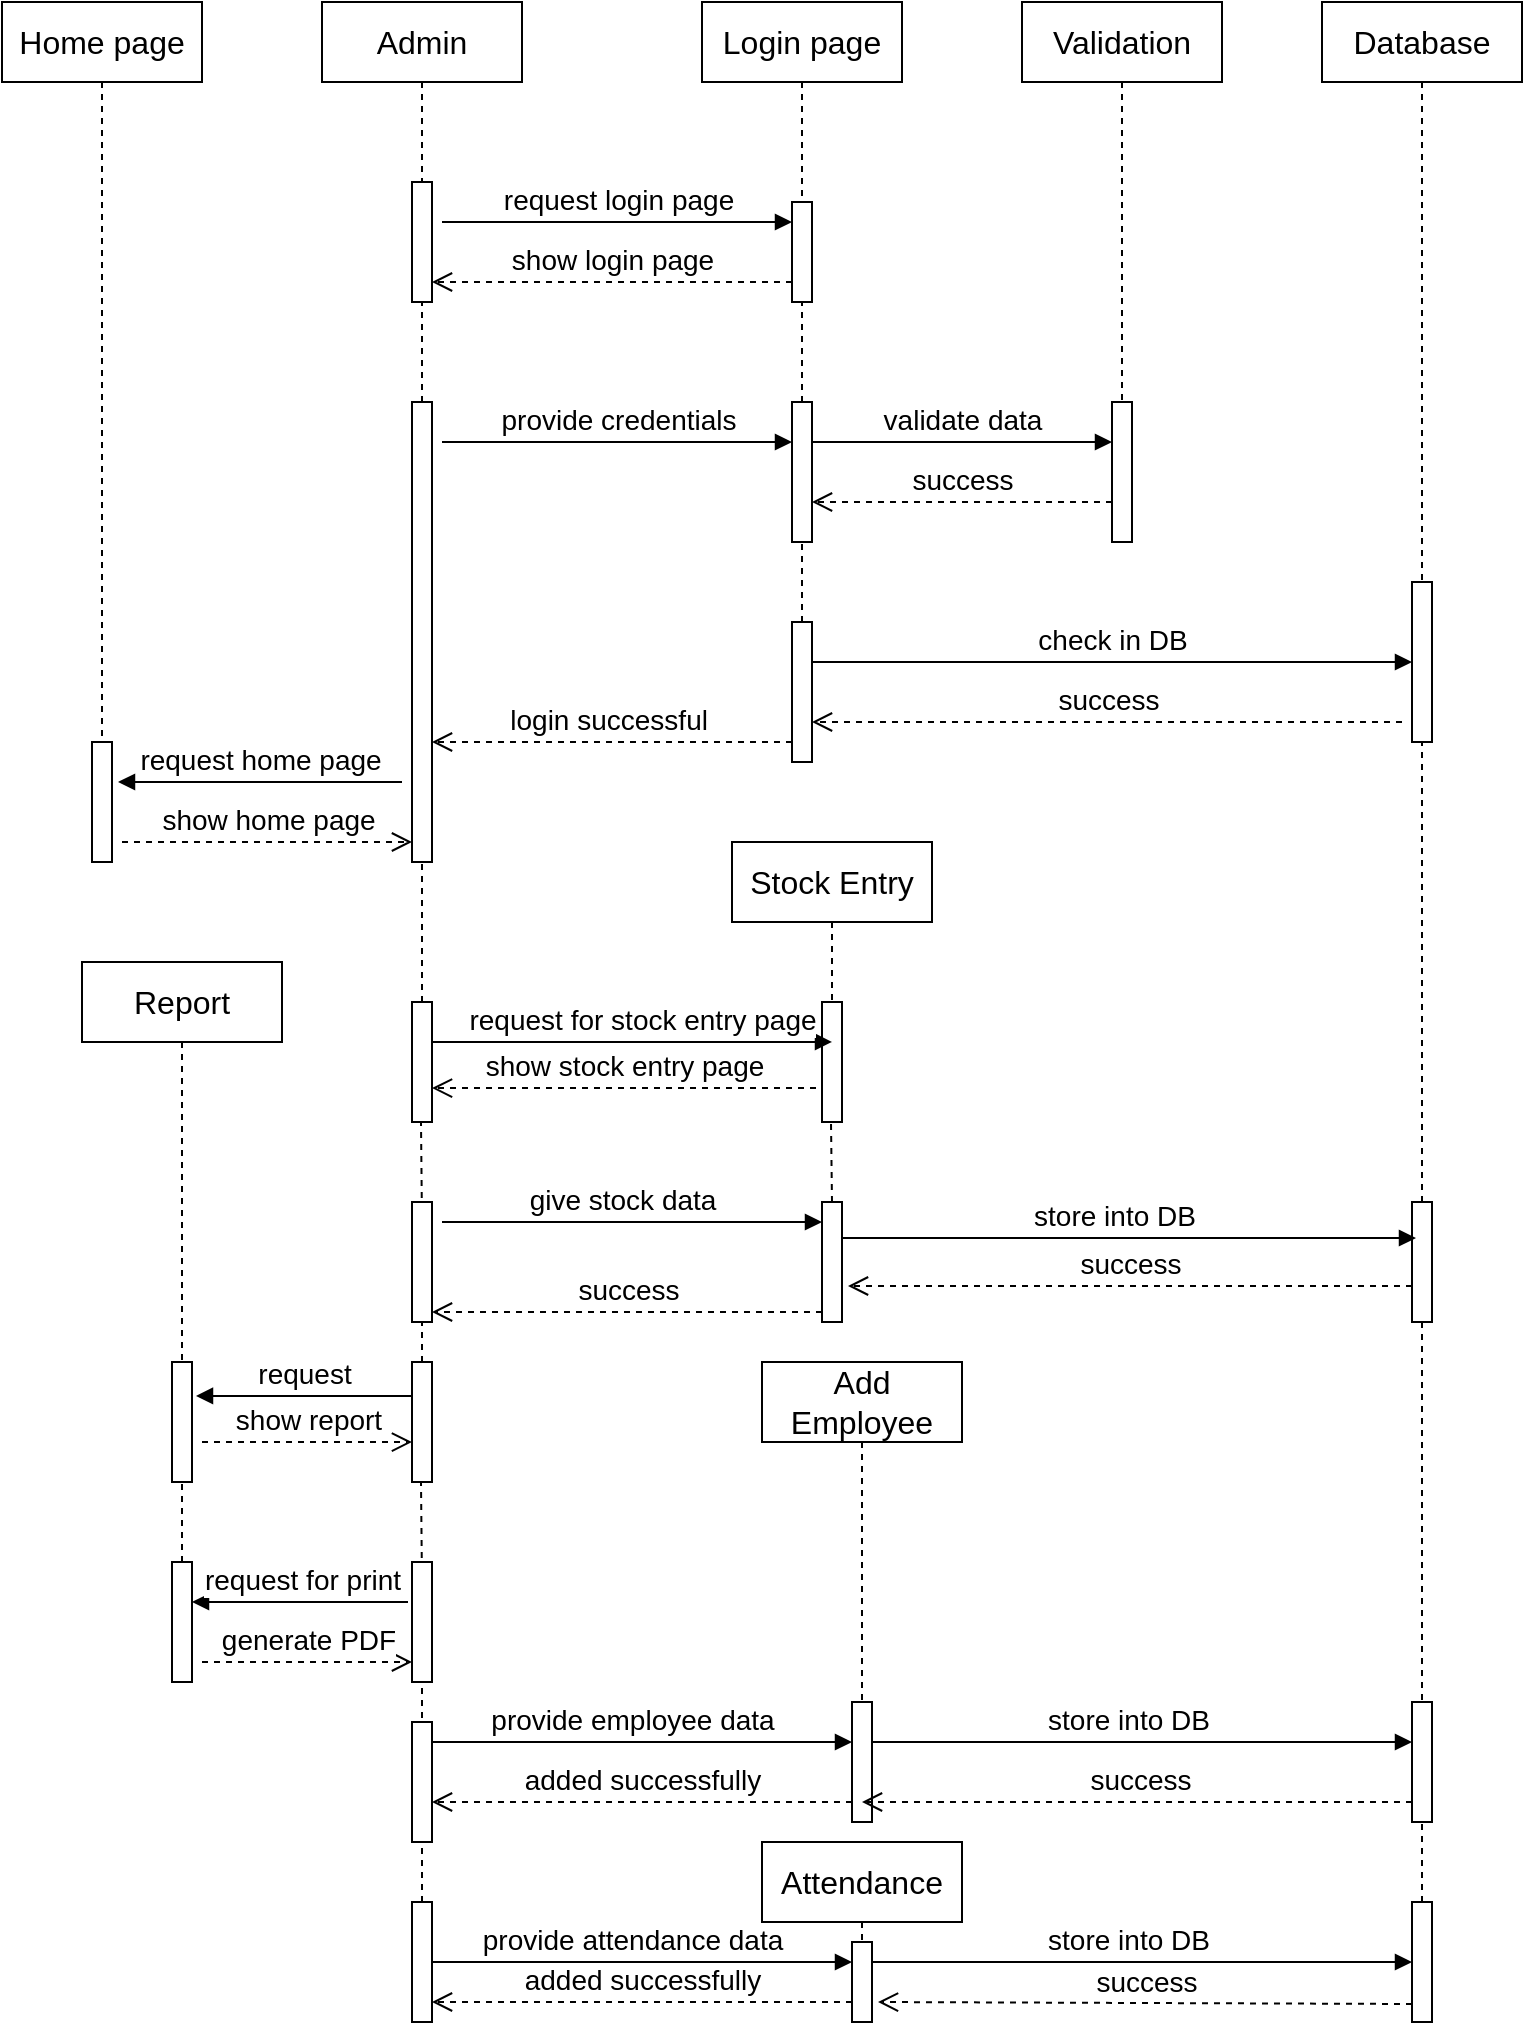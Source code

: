 <mxfile version="26.2.10">
  <diagram name="Page-1" id="KSnpRaYcQLk2bNAj-LR1">
    <mxGraphModel dx="1724" dy="465" grid="1" gridSize="10" guides="1" tooltips="1" connect="1" arrows="1" fold="1" page="1" pageScale="1" pageWidth="850" pageHeight="1100" math="0" shadow="0">
      <root>
        <mxCell id="0" />
        <mxCell id="1" parent="0" />
        <mxCell id="kDuGfNhG2RR9m4iHH5mj-5" value="&lt;font style=&quot;font-size: 16px;&quot;&gt;Admin&lt;/font&gt;" style="shape=umlLifeline;perimeter=lifelinePerimeter;whiteSpace=wrap;html=1;container=1;dropTarget=0;collapsible=0;recursiveResize=0;outlineConnect=0;portConstraint=eastwest;newEdgeStyle={&quot;curved&quot;:0,&quot;rounded&quot;:0};" vertex="1" parent="1">
          <mxGeometry x="120" y="80" width="100" height="90" as="geometry" />
        </mxCell>
        <mxCell id="kDuGfNhG2RR9m4iHH5mj-6" value="" style="html=1;points=[[0,0,0,0,5],[0,1,0,0,-5],[1,0,0,0,5],[1,1,0,0,-5]];perimeter=orthogonalPerimeter;outlineConnect=0;targetShapes=umlLifeline;portConstraint=eastwest;newEdgeStyle={&quot;curved&quot;:0,&quot;rounded&quot;:0};" vertex="1" parent="1">
          <mxGeometry x="165" y="170" width="10" height="60" as="geometry" />
        </mxCell>
        <mxCell id="kDuGfNhG2RR9m4iHH5mj-10" value="&lt;font style=&quot;font-size: 16px;&quot;&gt;Login page&lt;/font&gt;" style="shape=umlLifeline;perimeter=lifelinePerimeter;whiteSpace=wrap;html=1;container=1;dropTarget=0;collapsible=0;recursiveResize=0;outlineConnect=0;portConstraint=eastwest;newEdgeStyle={&quot;curved&quot;:0,&quot;rounded&quot;:0};" vertex="1" parent="1">
          <mxGeometry x="310" y="80" width="100" height="100" as="geometry" />
        </mxCell>
        <mxCell id="kDuGfNhG2RR9m4iHH5mj-11" value="" style="endArrow=none;dashed=1;html=1;rounded=0;" edge="1" parent="1" target="kDuGfNhG2RR9m4iHH5mj-6">
          <mxGeometry width="50" height="50" relative="1" as="geometry">
            <mxPoint x="170" y="280" as="sourcePoint" />
            <mxPoint x="450" y="220" as="targetPoint" />
          </mxGeometry>
        </mxCell>
        <mxCell id="kDuGfNhG2RR9m4iHH5mj-13" value="" style="html=1;points=[[0,0,0,0,5],[0,1,0,0,-5],[1,0,0,0,5],[1,1,0,0,-5]];perimeter=orthogonalPerimeter;outlineConnect=0;targetShapes=umlLifeline;portConstraint=eastwest;newEdgeStyle={&quot;curved&quot;:0,&quot;rounded&quot;:0};" vertex="1" parent="1">
          <mxGeometry x="355" y="180" width="10" height="50" as="geometry" />
        </mxCell>
        <mxCell id="kDuGfNhG2RR9m4iHH5mj-15" value="&lt;font style=&quot;font-size: 14px;&quot;&gt;show login page&lt;/font&gt;" style="html=1;verticalAlign=bottom;endArrow=open;dashed=1;endSize=8;curved=0;rounded=0;" edge="1" parent="1" source="kDuGfNhG2RR9m4iHH5mj-13" target="kDuGfNhG2RR9m4iHH5mj-6">
          <mxGeometry relative="1" as="geometry">
            <mxPoint x="320" y="240" as="sourcePoint" />
            <mxPoint x="180" y="230" as="targetPoint" />
            <Array as="points">
              <mxPoint x="270" y="220" />
            </Array>
          </mxGeometry>
        </mxCell>
        <mxCell id="kDuGfNhG2RR9m4iHH5mj-16" value="" style="html=1;points=[[0,0,0,0,5],[0,1,0,0,-5],[1,0,0,0,5],[1,1,0,0,-5]];perimeter=orthogonalPerimeter;outlineConnect=0;targetShapes=umlLifeline;portConstraint=eastwest;newEdgeStyle={&quot;curved&quot;:0,&quot;rounded&quot;:0};" vertex="1" parent="1">
          <mxGeometry x="165" y="280" width="10" height="230" as="geometry" />
        </mxCell>
        <mxCell id="kDuGfNhG2RR9m4iHH5mj-17" value="&lt;font style=&quot;font-size: 14px;&quot;&gt;request login page&lt;/font&gt;" style="html=1;verticalAlign=bottom;endArrow=block;curved=0;rounded=0;" edge="1" parent="1" target="kDuGfNhG2RR9m4iHH5mj-13">
          <mxGeometry width="80" relative="1" as="geometry">
            <mxPoint x="180" y="190" as="sourcePoint" />
            <mxPoint x="470" y="250" as="targetPoint" />
          </mxGeometry>
        </mxCell>
        <mxCell id="kDuGfNhG2RR9m4iHH5mj-18" value="" style="endArrow=none;dashed=1;html=1;rounded=0;" edge="1" parent="1" target="kDuGfNhG2RR9m4iHH5mj-13">
          <mxGeometry width="50" height="50" relative="1" as="geometry">
            <mxPoint x="360" y="280" as="sourcePoint" />
            <mxPoint x="360" y="240" as="targetPoint" />
          </mxGeometry>
        </mxCell>
        <mxCell id="kDuGfNhG2RR9m4iHH5mj-19" value="" style="html=1;points=[[0,0,0,0,5],[0,1,0,0,-5],[1,0,0,0,5],[1,1,0,0,-5]];perimeter=orthogonalPerimeter;outlineConnect=0;targetShapes=umlLifeline;portConstraint=eastwest;newEdgeStyle={&quot;curved&quot;:0,&quot;rounded&quot;:0};" vertex="1" parent="1">
          <mxGeometry x="355" y="280" width="10" height="70" as="geometry" />
        </mxCell>
        <mxCell id="kDuGfNhG2RR9m4iHH5mj-20" value="&lt;font style=&quot;font-size: 16px;&quot;&gt;Database&lt;/font&gt;" style="shape=umlLifeline;perimeter=lifelinePerimeter;whiteSpace=wrap;html=1;container=1;dropTarget=0;collapsible=0;recursiveResize=0;outlineConnect=0;portConstraint=eastwest;newEdgeStyle={&quot;curved&quot;:0,&quot;rounded&quot;:0};" vertex="1" parent="1">
          <mxGeometry x="620" y="80" width="100" height="290" as="geometry" />
        </mxCell>
        <mxCell id="kDuGfNhG2RR9m4iHH5mj-21" value="" style="html=1;points=[[0,0,0,0,5],[0,1,0,0,-5],[1,0,0,0,5],[1,1,0,0,-5]];perimeter=orthogonalPerimeter;outlineConnect=0;targetShapes=umlLifeline;portConstraint=eastwest;newEdgeStyle={&quot;curved&quot;:0,&quot;rounded&quot;:0};" vertex="1" parent="1">
          <mxGeometry x="665" y="370" width="10" height="80" as="geometry" />
        </mxCell>
        <mxCell id="kDuGfNhG2RR9m4iHH5mj-22" value="&lt;font style=&quot;font-size: 16px;&quot;&gt;Validation&lt;/font&gt;" style="shape=umlLifeline;perimeter=lifelinePerimeter;whiteSpace=wrap;html=1;container=1;dropTarget=0;collapsible=0;recursiveResize=0;outlineConnect=0;portConstraint=eastwest;newEdgeStyle={&quot;curved&quot;:0,&quot;rounded&quot;:0};" vertex="1" parent="1">
          <mxGeometry x="470" y="80" width="100" height="200" as="geometry" />
        </mxCell>
        <mxCell id="kDuGfNhG2RR9m4iHH5mj-23" value="&lt;span style=&quot;font-size: 14px;&quot;&gt;provide credentials&lt;/span&gt;" style="html=1;verticalAlign=bottom;endArrow=block;curved=0;rounded=0;" edge="1" parent="1">
          <mxGeometry width="80" relative="1" as="geometry">
            <mxPoint x="180" y="300" as="sourcePoint" />
            <mxPoint x="355" y="300" as="targetPoint" />
          </mxGeometry>
        </mxCell>
        <mxCell id="kDuGfNhG2RR9m4iHH5mj-24" value="" style="html=1;points=[[0,0,0,0,5],[0,1,0,0,-5],[1,0,0,0,5],[1,1,0,0,-5]];perimeter=orthogonalPerimeter;outlineConnect=0;targetShapes=umlLifeline;portConstraint=eastwest;newEdgeStyle={&quot;curved&quot;:0,&quot;rounded&quot;:0};" vertex="1" parent="1">
          <mxGeometry x="515" y="280" width="10" height="70" as="geometry" />
        </mxCell>
        <mxCell id="kDuGfNhG2RR9m4iHH5mj-25" value="&lt;span style=&quot;font-size: 14px;&quot;&gt;validate data&lt;/span&gt;" style="html=1;verticalAlign=bottom;endArrow=block;curved=0;rounded=0;" edge="1" parent="1" target="kDuGfNhG2RR9m4iHH5mj-24">
          <mxGeometry width="80" relative="1" as="geometry">
            <mxPoint x="365" y="300" as="sourcePoint" />
            <mxPoint x="510" y="300" as="targetPoint" />
          </mxGeometry>
        </mxCell>
        <mxCell id="kDuGfNhG2RR9m4iHH5mj-26" value="&lt;span style=&quot;font-size: 14px;&quot;&gt;check in DB&lt;/span&gt;" style="html=1;verticalAlign=bottom;endArrow=block;curved=0;rounded=0;" edge="1" parent="1" target="kDuGfNhG2RR9m4iHH5mj-21">
          <mxGeometry width="80" relative="1" as="geometry">
            <mxPoint x="365" y="410" as="sourcePoint" />
            <mxPoint x="660" y="410" as="targetPoint" />
          </mxGeometry>
        </mxCell>
        <mxCell id="kDuGfNhG2RR9m4iHH5mj-27" value="&lt;font style=&quot;font-size: 14px;&quot;&gt;success&lt;/font&gt;" style="html=1;verticalAlign=bottom;endArrow=open;dashed=1;endSize=8;curved=0;rounded=0;" edge="1" parent="1">
          <mxGeometry relative="1" as="geometry">
            <mxPoint x="660" y="440" as="sourcePoint" />
            <mxPoint x="365" y="440" as="targetPoint" />
          </mxGeometry>
        </mxCell>
        <mxCell id="kDuGfNhG2RR9m4iHH5mj-28" value="&lt;font style=&quot;font-size: 14px;&quot;&gt;success&lt;/font&gt;" style="html=1;verticalAlign=bottom;endArrow=open;dashed=1;endSize=8;curved=0;rounded=0;" edge="1" parent="1">
          <mxGeometry relative="1" as="geometry">
            <mxPoint x="515" y="330" as="sourcePoint" />
            <mxPoint x="365" y="330" as="targetPoint" />
            <Array as="points" />
          </mxGeometry>
        </mxCell>
        <mxCell id="kDuGfNhG2RR9m4iHH5mj-29" value="" style="endArrow=none;dashed=1;html=1;rounded=0;" edge="1" parent="1" target="kDuGfNhG2RR9m4iHH5mj-19">
          <mxGeometry width="50" height="50" relative="1" as="geometry">
            <mxPoint x="360" y="390" as="sourcePoint" />
            <mxPoint x="360" y="360" as="targetPoint" />
          </mxGeometry>
        </mxCell>
        <mxCell id="kDuGfNhG2RR9m4iHH5mj-30" value="" style="html=1;points=[[0,0,0,0,5],[0,1,0,0,-5],[1,0,0,0,5],[1,1,0,0,-5]];perimeter=orthogonalPerimeter;outlineConnect=0;targetShapes=umlLifeline;portConstraint=eastwest;newEdgeStyle={&quot;curved&quot;:0,&quot;rounded&quot;:0};" vertex="1" parent="1">
          <mxGeometry x="355" y="390" width="10" height="70" as="geometry" />
        </mxCell>
        <mxCell id="kDuGfNhG2RR9m4iHH5mj-32" value="&lt;font style=&quot;font-size: 14px;&quot;&gt;login successful&amp;nbsp;&lt;/font&gt;" style="html=1;verticalAlign=bottom;endArrow=open;dashed=1;endSize=8;curved=0;rounded=0;" edge="1" parent="1">
          <mxGeometry relative="1" as="geometry">
            <mxPoint x="355" y="450" as="sourcePoint" />
            <mxPoint x="175" y="450" as="targetPoint" />
          </mxGeometry>
        </mxCell>
        <mxCell id="kDuGfNhG2RR9m4iHH5mj-33" value="&lt;font style=&quot;font-size: 16px;&quot;&gt;Home page&lt;/font&gt;" style="shape=umlLifeline;perimeter=lifelinePerimeter;whiteSpace=wrap;html=1;container=1;dropTarget=0;collapsible=0;recursiveResize=0;outlineConnect=0;portConstraint=eastwest;newEdgeStyle={&quot;curved&quot;:0,&quot;rounded&quot;:0};" vertex="1" parent="1">
          <mxGeometry x="-40" y="80" width="100" height="380" as="geometry" />
        </mxCell>
        <mxCell id="kDuGfNhG2RR9m4iHH5mj-34" value="" style="html=1;points=[[0,0,0,0,5],[0,1,0,0,-5],[1,0,0,0,5],[1,1,0,0,-5]];perimeter=orthogonalPerimeter;outlineConnect=0;targetShapes=umlLifeline;portConstraint=eastwest;newEdgeStyle={&quot;curved&quot;:0,&quot;rounded&quot;:0};" vertex="1" parent="1">
          <mxGeometry x="5" y="450" width="10" height="60" as="geometry" />
        </mxCell>
        <mxCell id="kDuGfNhG2RR9m4iHH5mj-35" value="&lt;span style=&quot;font-size: 14px;&quot;&gt;request home page&lt;/span&gt;" style="html=1;verticalAlign=bottom;endArrow=block;curved=0;rounded=0;" edge="1" parent="1">
          <mxGeometry width="80" relative="1" as="geometry">
            <mxPoint x="160" y="470" as="sourcePoint" />
            <mxPoint x="18" y="470" as="targetPoint" />
            <Array as="points">
              <mxPoint x="103" y="470" />
            </Array>
          </mxGeometry>
        </mxCell>
        <mxCell id="kDuGfNhG2RR9m4iHH5mj-36" value="&lt;font style=&quot;font-size: 14px;&quot;&gt;show home page&lt;/font&gt;" style="html=1;verticalAlign=bottom;endArrow=open;dashed=1;endSize=8;curved=0;rounded=0;exitX=1.5;exitY=0.167;exitDx=0;exitDy=0;exitPerimeter=0;" edge="1" parent="1">
          <mxGeometry relative="1" as="geometry">
            <mxPoint x="20" y="500.0" as="sourcePoint" />
            <mxPoint x="165" y="500.0" as="targetPoint" />
          </mxGeometry>
        </mxCell>
        <mxCell id="kDuGfNhG2RR9m4iHH5mj-37" value="&lt;font style=&quot;font-size: 16px;&quot;&gt;Stock Entry&lt;/font&gt;" style="shape=umlLifeline;perimeter=lifelinePerimeter;whiteSpace=wrap;html=1;container=1;dropTarget=0;collapsible=0;recursiveResize=0;outlineConnect=0;portConstraint=eastwest;newEdgeStyle={&quot;curved&quot;:0,&quot;rounded&quot;:0};" vertex="1" parent="1">
          <mxGeometry x="325" y="500" width="100" height="80" as="geometry" />
        </mxCell>
        <mxCell id="kDuGfNhG2RR9m4iHH5mj-38" value="" style="html=1;points=[[0,0,0,0,5],[0,1,0,0,-5],[1,0,0,0,5],[1,1,0,0,-5]];perimeter=orthogonalPerimeter;outlineConnect=0;targetShapes=umlLifeline;portConstraint=eastwest;newEdgeStyle={&quot;curved&quot;:0,&quot;rounded&quot;:0};" vertex="1" parent="1">
          <mxGeometry x="370" y="580" width="10" height="60" as="geometry" />
        </mxCell>
        <mxCell id="kDuGfNhG2RR9m4iHH5mj-39" value="" style="endArrow=none;dashed=1;html=1;rounded=0;" edge="1" parent="1" target="kDuGfNhG2RR9m4iHH5mj-16">
          <mxGeometry width="50" height="50" relative="1" as="geometry">
            <mxPoint x="170" y="610" as="sourcePoint" />
            <mxPoint x="320" y="630" as="targetPoint" />
          </mxGeometry>
        </mxCell>
        <mxCell id="kDuGfNhG2RR9m4iHH5mj-40" value="" style="html=1;points=[[0,0,0,0,5],[0,1,0,0,-5],[1,0,0,0,5],[1,1,0,0,-5]];perimeter=orthogonalPerimeter;outlineConnect=0;targetShapes=umlLifeline;portConstraint=eastwest;newEdgeStyle={&quot;curved&quot;:0,&quot;rounded&quot;:0};" vertex="1" parent="1">
          <mxGeometry x="165" y="580" width="10" height="60" as="geometry" />
        </mxCell>
        <mxCell id="kDuGfNhG2RR9m4iHH5mj-41" value="&lt;span style=&quot;font-size: 14px;&quot;&gt;request for stock entry page&lt;/span&gt;" style="html=1;verticalAlign=bottom;endArrow=block;curved=0;rounded=0;entryX=0.5;entryY=0.333;entryDx=0;entryDy=0;entryPerimeter=0;" edge="1" parent="1" target="kDuGfNhG2RR9m4iHH5mj-38">
          <mxGeometry x="0.05" width="80" relative="1" as="geometry">
            <mxPoint x="175" y="600" as="sourcePoint" />
            <mxPoint x="350" y="600" as="targetPoint" />
            <mxPoint as="offset" />
          </mxGeometry>
        </mxCell>
        <mxCell id="kDuGfNhG2RR9m4iHH5mj-42" value="&lt;font style=&quot;font-size: 14px;&quot;&gt;show stock entry page&lt;/font&gt;" style="html=1;verticalAlign=bottom;endArrow=open;dashed=1;endSize=8;curved=0;rounded=0;exitX=-0.3;exitY=0.717;exitDx=0;exitDy=0;exitPerimeter=0;" edge="1" parent="1" source="kDuGfNhG2RR9m4iHH5mj-38" target="kDuGfNhG2RR9m4iHH5mj-40">
          <mxGeometry relative="1" as="geometry">
            <mxPoint x="220" y="660" as="sourcePoint" />
            <mxPoint x="-75" y="660" as="targetPoint" />
          </mxGeometry>
        </mxCell>
        <mxCell id="kDuGfNhG2RR9m4iHH5mj-43" value="" style="endArrow=none;dashed=1;html=1;rounded=0;" edge="1" parent="1">
          <mxGeometry width="50" height="50" relative="1" as="geometry">
            <mxPoint x="170" y="690" as="sourcePoint" />
            <mxPoint x="169.5" y="640" as="targetPoint" />
          </mxGeometry>
        </mxCell>
        <mxCell id="kDuGfNhG2RR9m4iHH5mj-44" value="" style="html=1;points=[[0,0,0,0,5],[0,1,0,0,-5],[1,0,0,0,5],[1,1,0,0,-5]];perimeter=orthogonalPerimeter;outlineConnect=0;targetShapes=umlLifeline;portConstraint=eastwest;newEdgeStyle={&quot;curved&quot;:0,&quot;rounded&quot;:0};" vertex="1" parent="1">
          <mxGeometry x="165" y="680" width="10" height="60" as="geometry" />
        </mxCell>
        <mxCell id="kDuGfNhG2RR9m4iHH5mj-45" value="" style="endArrow=none;dashed=1;html=1;rounded=0;" edge="1" parent="1">
          <mxGeometry width="50" height="50" relative="1" as="geometry">
            <mxPoint x="375" y="680" as="sourcePoint" />
            <mxPoint x="374.5" y="640" as="targetPoint" />
          </mxGeometry>
        </mxCell>
        <mxCell id="kDuGfNhG2RR9m4iHH5mj-46" value="" style="html=1;points=[[0,0,0,0,5],[0,1,0,0,-5],[1,0,0,0,5],[1,1,0,0,-5]];perimeter=orthogonalPerimeter;outlineConnect=0;targetShapes=umlLifeline;portConstraint=eastwest;newEdgeStyle={&quot;curved&quot;:0,&quot;rounded&quot;:0};" vertex="1" parent="1">
          <mxGeometry x="370" y="680" width="10" height="60" as="geometry" />
        </mxCell>
        <mxCell id="kDuGfNhG2RR9m4iHH5mj-47" value="&lt;span style=&quot;font-size: 14px;&quot;&gt;give stock data&lt;/span&gt;" style="html=1;verticalAlign=bottom;endArrow=block;curved=0;rounded=0;entryX=0.5;entryY=0.333;entryDx=0;entryDy=0;entryPerimeter=0;" edge="1" parent="1">
          <mxGeometry x="-0.053" width="80" relative="1" as="geometry">
            <mxPoint x="180" y="690" as="sourcePoint" />
            <mxPoint x="370" y="690" as="targetPoint" />
            <mxPoint as="offset" />
          </mxGeometry>
        </mxCell>
        <mxCell id="kDuGfNhG2RR9m4iHH5mj-48" value="" style="endArrow=none;dashed=1;html=1;rounded=0;" edge="1" parent="1" source="kDuGfNhG2RR9m4iHH5mj-49" target="kDuGfNhG2RR9m4iHH5mj-21">
          <mxGeometry width="50" height="50" relative="1" as="geometry">
            <mxPoint x="670" y="660" as="sourcePoint" />
            <mxPoint x="390" y="580" as="targetPoint" />
          </mxGeometry>
        </mxCell>
        <mxCell id="kDuGfNhG2RR9m4iHH5mj-49" value="" style="html=1;points=[[0,0,0,0,5],[0,1,0,0,-5],[1,0,0,0,5],[1,1,0,0,-5]];perimeter=orthogonalPerimeter;outlineConnect=0;targetShapes=umlLifeline;portConstraint=eastwest;newEdgeStyle={&quot;curved&quot;:0,&quot;rounded&quot;:0};" vertex="1" parent="1">
          <mxGeometry x="665" y="680" width="10" height="60" as="geometry" />
        </mxCell>
        <mxCell id="kDuGfNhG2RR9m4iHH5mj-50" value="&lt;span style=&quot;font-size: 14px;&quot;&gt;store into DB&lt;/span&gt;" style="html=1;verticalAlign=bottom;endArrow=block;curved=0;rounded=0;entryX=0.2;entryY=0.3;entryDx=0;entryDy=0;entryPerimeter=0;" edge="1" parent="1" source="kDuGfNhG2RR9m4iHH5mj-46" target="kDuGfNhG2RR9m4iHH5mj-49">
          <mxGeometry x="-0.053" width="80" relative="1" as="geometry">
            <mxPoint x="460" y="670" as="sourcePoint" />
            <mxPoint x="650" y="670" as="targetPoint" />
            <mxPoint as="offset" />
          </mxGeometry>
        </mxCell>
        <mxCell id="kDuGfNhG2RR9m4iHH5mj-51" value="&lt;font style=&quot;font-size: 14px;&quot;&gt;success&lt;/font&gt;" style="html=1;verticalAlign=bottom;endArrow=open;dashed=1;endSize=8;curved=0;rounded=0;entryX=1.3;entryY=0.7;entryDx=0;entryDy=0;entryPerimeter=0;" edge="1" parent="1" source="kDuGfNhG2RR9m4iHH5mj-49" target="kDuGfNhG2RR9m4iHH5mj-46">
          <mxGeometry relative="1" as="geometry">
            <mxPoint x="470" y="730" as="sourcePoint" />
            <mxPoint x="175" y="730" as="targetPoint" />
          </mxGeometry>
        </mxCell>
        <mxCell id="kDuGfNhG2RR9m4iHH5mj-52" value="&lt;font style=&quot;font-size: 14px;&quot;&gt;success&lt;/font&gt;" style="html=1;verticalAlign=bottom;endArrow=open;dashed=1;endSize=8;curved=0;rounded=0;entryX=1;entryY=1;entryDx=0;entryDy=-5;entryPerimeter=0;" edge="1" parent="1" source="kDuGfNhG2RR9m4iHH5mj-46" target="kDuGfNhG2RR9m4iHH5mj-44">
          <mxGeometry relative="1" as="geometry">
            <mxPoint x="150" y="820" as="sourcePoint" />
            <mxPoint x="-145" y="820" as="targetPoint" />
          </mxGeometry>
        </mxCell>
        <mxCell id="kDuGfNhG2RR9m4iHH5mj-53" value="&lt;font style=&quot;font-size: 16px;&quot;&gt;Report&lt;/font&gt;" style="shape=umlLifeline;perimeter=lifelinePerimeter;whiteSpace=wrap;html=1;container=1;dropTarget=0;collapsible=0;recursiveResize=0;outlineConnect=0;portConstraint=eastwest;newEdgeStyle={&quot;curved&quot;:0,&quot;rounded&quot;:0};" vertex="1" parent="1">
          <mxGeometry y="560" width="100" height="200" as="geometry" />
        </mxCell>
        <mxCell id="kDuGfNhG2RR9m4iHH5mj-54" value="" style="html=1;points=[[0,0,0,0,5],[0,1,0,0,-5],[1,0,0,0,5],[1,1,0,0,-5]];perimeter=orthogonalPerimeter;outlineConnect=0;targetShapes=umlLifeline;portConstraint=eastwest;newEdgeStyle={&quot;curved&quot;:0,&quot;rounded&quot;:0};" vertex="1" parent="1">
          <mxGeometry x="45" y="760" width="10" height="60" as="geometry" />
        </mxCell>
        <mxCell id="kDuGfNhG2RR9m4iHH5mj-55" value="" style="endArrow=none;dashed=1;html=1;rounded=0;" edge="1" parent="1" target="kDuGfNhG2RR9m4iHH5mj-44">
          <mxGeometry width="50" height="50" relative="1" as="geometry">
            <mxPoint x="170" y="760" as="sourcePoint" />
            <mxPoint x="149.5" y="760" as="targetPoint" />
            <Array as="points" />
          </mxGeometry>
        </mxCell>
        <mxCell id="kDuGfNhG2RR9m4iHH5mj-56" value="" style="html=1;points=[[0,0,0,0,5],[0,1,0,0,-5],[1,0,0,0,5],[1,1,0,0,-5]];perimeter=orthogonalPerimeter;outlineConnect=0;targetShapes=umlLifeline;portConstraint=eastwest;newEdgeStyle={&quot;curved&quot;:0,&quot;rounded&quot;:0};" vertex="1" parent="1">
          <mxGeometry x="165" y="760" width="10" height="60" as="geometry" />
        </mxCell>
        <mxCell id="kDuGfNhG2RR9m4iHH5mj-57" value="&lt;font style=&quot;font-size: 14px;&quot;&gt;request&lt;/font&gt;" style="html=1;verticalAlign=bottom;endArrow=block;curved=0;rounded=0;entryX=1.2;entryY=0.283;entryDx=0;entryDy=0;entryPerimeter=0;" edge="1" parent="1" source="kDuGfNhG2RR9m4iHH5mj-56" target="kDuGfNhG2RR9m4iHH5mj-54">
          <mxGeometry width="80" relative="1" as="geometry">
            <mxPoint x="80" y="880" as="sourcePoint" />
            <mxPoint x="160" y="880" as="targetPoint" />
            <mxPoint as="offset" />
          </mxGeometry>
        </mxCell>
        <mxCell id="kDuGfNhG2RR9m4iHH5mj-58" value="&lt;font style=&quot;font-size: 14px;&quot;&gt;show report&lt;/font&gt;" style="html=1;verticalAlign=bottom;endArrow=open;dashed=1;endSize=8;curved=0;rounded=0;exitX=1.5;exitY=0.667;exitDx=0;exitDy=0;exitPerimeter=0;" edge="1" parent="1" source="kDuGfNhG2RR9m4iHH5mj-54" target="kDuGfNhG2RR9m4iHH5mj-56">
          <mxGeometry relative="1" as="geometry">
            <mxPoint x="300" y="770" as="sourcePoint" />
            <mxPoint x="220" y="770" as="targetPoint" />
          </mxGeometry>
        </mxCell>
        <mxCell id="kDuGfNhG2RR9m4iHH5mj-59" value="" style="endArrow=none;dashed=1;html=1;rounded=0;" edge="1" parent="1">
          <mxGeometry width="50" height="50" relative="1" as="geometry">
            <mxPoint x="170" y="870" as="sourcePoint" />
            <mxPoint x="169.5" y="820" as="targetPoint" />
          </mxGeometry>
        </mxCell>
        <mxCell id="kDuGfNhG2RR9m4iHH5mj-60" value="" style="html=1;points=[[0,0,0,0,5],[0,1,0,0,-5],[1,0,0,0,5],[1,1,0,0,-5]];perimeter=orthogonalPerimeter;outlineConnect=0;targetShapes=umlLifeline;portConstraint=eastwest;newEdgeStyle={&quot;curved&quot;:0,&quot;rounded&quot;:0};" vertex="1" parent="1">
          <mxGeometry x="165" y="860" width="10" height="60" as="geometry" />
        </mxCell>
        <mxCell id="kDuGfNhG2RR9m4iHH5mj-61" value="" style="endArrow=none;dashed=1;html=1;rounded=0;" edge="1" parent="1">
          <mxGeometry width="50" height="50" relative="1" as="geometry">
            <mxPoint x="50" y="860" as="sourcePoint" />
            <mxPoint x="50" y="820" as="targetPoint" />
            <Array as="points">
              <mxPoint x="50" y="860" />
            </Array>
          </mxGeometry>
        </mxCell>
        <mxCell id="kDuGfNhG2RR9m4iHH5mj-62" value="" style="html=1;points=[[0,0,0,0,5],[0,1,0,0,-5],[1,0,0,0,5],[1,1,0,0,-5]];perimeter=orthogonalPerimeter;outlineConnect=0;targetShapes=umlLifeline;portConstraint=eastwest;newEdgeStyle={&quot;curved&quot;:0,&quot;rounded&quot;:0};" vertex="1" parent="1">
          <mxGeometry x="45" y="860" width="10" height="60" as="geometry" />
        </mxCell>
        <mxCell id="kDuGfNhG2RR9m4iHH5mj-63" value="&lt;font style=&quot;font-size: 14px;&quot;&gt;request for print&lt;/font&gt;" style="html=1;verticalAlign=bottom;endArrow=block;curved=0;rounded=0;entryX=1.2;entryY=0.283;entryDx=0;entryDy=0;entryPerimeter=0;" edge="1" parent="1">
          <mxGeometry x="-0.018" width="80" relative="1" as="geometry">
            <mxPoint x="163" y="880" as="sourcePoint" />
            <mxPoint x="55" y="880" as="targetPoint" />
            <mxPoint as="offset" />
          </mxGeometry>
        </mxCell>
        <mxCell id="kDuGfNhG2RR9m4iHH5mj-64" value="&lt;span style=&quot;font-size: 14px;&quot;&gt;generate PDF&lt;/span&gt;" style="html=1;verticalAlign=bottom;endArrow=open;dashed=1;endSize=8;curved=0;rounded=0;exitX=1.5;exitY=0.667;exitDx=0;exitDy=0;exitPerimeter=0;" edge="1" parent="1">
          <mxGeometry relative="1" as="geometry">
            <mxPoint x="60" y="910" as="sourcePoint" />
            <mxPoint x="165" y="910" as="targetPoint" />
          </mxGeometry>
        </mxCell>
        <mxCell id="kDuGfNhG2RR9m4iHH5mj-65" value="&lt;font style=&quot;font-size: 16px;&quot;&gt;Add Employee&lt;/font&gt;" style="shape=umlLifeline;perimeter=lifelinePerimeter;whiteSpace=wrap;html=1;container=1;dropTarget=0;collapsible=0;recursiveResize=0;outlineConnect=0;portConstraint=eastwest;newEdgeStyle={&quot;curved&quot;:0,&quot;rounded&quot;:0};" vertex="1" parent="1">
          <mxGeometry x="340" y="760" width="100" height="170" as="geometry" />
        </mxCell>
        <mxCell id="kDuGfNhG2RR9m4iHH5mj-66" value="" style="endArrow=none;dashed=1;html=1;rounded=0;" edge="1" parent="1">
          <mxGeometry width="50" height="50" relative="1" as="geometry">
            <mxPoint x="170" y="950" as="sourcePoint" />
            <mxPoint x="170" y="920" as="targetPoint" />
            <Array as="points" />
          </mxGeometry>
        </mxCell>
        <mxCell id="kDuGfNhG2RR9m4iHH5mj-67" value="" style="html=1;points=[[0,0,0,0,5],[0,1,0,0,-5],[1,0,0,0,5],[1,1,0,0,-5]];perimeter=orthogonalPerimeter;outlineConnect=0;targetShapes=umlLifeline;portConstraint=eastwest;newEdgeStyle={&quot;curved&quot;:0,&quot;rounded&quot;:0};" vertex="1" parent="1">
          <mxGeometry x="165" y="940" width="10" height="60" as="geometry" />
        </mxCell>
        <mxCell id="kDuGfNhG2RR9m4iHH5mj-68" value="" style="html=1;points=[[0,0,0,0,5],[0,1,0,0,-5],[1,0,0,0,5],[1,1,0,0,-5]];perimeter=orthogonalPerimeter;outlineConnect=0;targetShapes=umlLifeline;portConstraint=eastwest;newEdgeStyle={&quot;curved&quot;:0,&quot;rounded&quot;:0};" vertex="1" parent="1">
          <mxGeometry x="385" y="930" width="10" height="60" as="geometry" />
        </mxCell>
        <mxCell id="kDuGfNhG2RR9m4iHH5mj-69" value="&lt;span style=&quot;font-size: 14px;&quot;&gt;provide employee data&lt;/span&gt;" style="html=1;verticalAlign=bottom;endArrow=block;curved=0;rounded=0;entryX=0.5;entryY=0.333;entryDx=0;entryDy=0;entryPerimeter=0;" edge="1" parent="1" source="kDuGfNhG2RR9m4iHH5mj-67">
          <mxGeometry x="-0.053" width="80" relative="1" as="geometry">
            <mxPoint x="195" y="950" as="sourcePoint" />
            <mxPoint x="385" y="950" as="targetPoint" />
            <mxPoint as="offset" />
          </mxGeometry>
        </mxCell>
        <mxCell id="kDuGfNhG2RR9m4iHH5mj-70" value="" style="endArrow=none;dashed=1;html=1;rounded=0;exitX=0.5;exitY=-0.017;exitDx=0;exitDy=0;exitPerimeter=0;" edge="1" parent="1" source="kDuGfNhG2RR9m4iHH5mj-71" target="kDuGfNhG2RR9m4iHH5mj-49">
          <mxGeometry width="50" height="50" relative="1" as="geometry">
            <mxPoint x="670" y="920" as="sourcePoint" />
            <mxPoint x="699.5" y="760" as="targetPoint" />
          </mxGeometry>
        </mxCell>
        <mxCell id="kDuGfNhG2RR9m4iHH5mj-71" value="" style="html=1;points=[[0,0,0,0,5],[0,1,0,0,-5],[1,0,0,0,5],[1,1,0,0,-5]];perimeter=orthogonalPerimeter;outlineConnect=0;targetShapes=umlLifeline;portConstraint=eastwest;newEdgeStyle={&quot;curved&quot;:0,&quot;rounded&quot;:0};" vertex="1" parent="1">
          <mxGeometry x="665" y="930" width="10" height="60" as="geometry" />
        </mxCell>
        <mxCell id="kDuGfNhG2RR9m4iHH5mj-72" value="&lt;span style=&quot;font-size: 14px;&quot;&gt;store into DB&lt;/span&gt;" style="html=1;verticalAlign=bottom;endArrow=block;curved=0;rounded=0;" edge="1" parent="1">
          <mxGeometry x="-0.053" width="80" relative="1" as="geometry">
            <mxPoint x="395" y="950" as="sourcePoint" />
            <mxPoint x="665" y="950" as="targetPoint" />
            <mxPoint as="offset" />
          </mxGeometry>
        </mxCell>
        <mxCell id="kDuGfNhG2RR9m4iHH5mj-73" value="&lt;font style=&quot;font-size: 14px;&quot;&gt;success&lt;/font&gt;" style="html=1;verticalAlign=bottom;endArrow=open;dashed=1;endSize=8;curved=0;rounded=0;" edge="1" parent="1">
          <mxGeometry x="-0.007" relative="1" as="geometry">
            <mxPoint x="665" y="980" as="sourcePoint" />
            <mxPoint x="390" y="980" as="targetPoint" />
            <mxPoint as="offset" />
          </mxGeometry>
        </mxCell>
        <mxCell id="kDuGfNhG2RR9m4iHH5mj-76" value="&lt;span style=&quot;font-size: 14px;&quot;&gt;added successfully&lt;/span&gt;" style="html=1;verticalAlign=bottom;endArrow=open;dashed=1;endSize=8;curved=0;rounded=0;" edge="1" parent="1" target="kDuGfNhG2RR9m4iHH5mj-67">
          <mxGeometry relative="1" as="geometry">
            <mxPoint x="385" y="980" as="sourcePoint" />
            <mxPoint x="190" y="980" as="targetPoint" />
          </mxGeometry>
        </mxCell>
        <mxCell id="kDuGfNhG2RR9m4iHH5mj-77" value="&lt;span style=&quot;font-size: 16px;&quot;&gt;Attendance&lt;/span&gt;" style="shape=umlLifeline;perimeter=lifelinePerimeter;whiteSpace=wrap;html=1;container=1;dropTarget=0;collapsible=0;recursiveResize=0;outlineConnect=0;portConstraint=eastwest;newEdgeStyle={&quot;curved&quot;:0,&quot;rounded&quot;:0};" vertex="1" parent="1">
          <mxGeometry x="340" y="1000" width="100" height="60" as="geometry" />
        </mxCell>
        <mxCell id="kDuGfNhG2RR9m4iHH5mj-78" value="" style="html=1;points=[[0,0,0,0,5],[0,1,0,0,-5],[1,0,0,0,5],[1,1,0,0,-5]];perimeter=orthogonalPerimeter;outlineConnect=0;targetShapes=umlLifeline;portConstraint=eastwest;newEdgeStyle={&quot;curved&quot;:0,&quot;rounded&quot;:0};" vertex="1" parent="1">
          <mxGeometry x="385" y="1050" width="10" height="40" as="geometry" />
        </mxCell>
        <mxCell id="kDuGfNhG2RR9m4iHH5mj-80" value="" style="endArrow=none;dashed=1;html=1;rounded=0;" edge="1" parent="1" target="kDuGfNhG2RR9m4iHH5mj-67">
          <mxGeometry width="50" height="50" relative="1" as="geometry">
            <mxPoint x="170" y="1030" as="sourcePoint" />
            <mxPoint x="170" y="1020" as="targetPoint" />
            <Array as="points" />
          </mxGeometry>
        </mxCell>
        <mxCell id="kDuGfNhG2RR9m4iHH5mj-81" value="" style="html=1;points=[[0,0,0,0,5],[0,1,0,0,-5],[1,0,0,0,5],[1,1,0,0,-5]];perimeter=orthogonalPerimeter;outlineConnect=0;targetShapes=umlLifeline;portConstraint=eastwest;newEdgeStyle={&quot;curved&quot;:0,&quot;rounded&quot;:0};" vertex="1" parent="1">
          <mxGeometry x="165" y="1030" width="10" height="60" as="geometry" />
        </mxCell>
        <mxCell id="kDuGfNhG2RR9m4iHH5mj-82" value="&lt;span style=&quot;font-size: 14px;&quot;&gt;provide attendance data&lt;/span&gt;" style="html=1;verticalAlign=bottom;endArrow=block;curved=0;rounded=0;entryX=0.5;entryY=0.333;entryDx=0;entryDy=0;entryPerimeter=0;" edge="1" parent="1">
          <mxGeometry x="-0.053" width="80" relative="1" as="geometry">
            <mxPoint x="175" y="1060" as="sourcePoint" />
            <mxPoint x="385" y="1060" as="targetPoint" />
            <mxPoint as="offset" />
          </mxGeometry>
        </mxCell>
        <mxCell id="kDuGfNhG2RR9m4iHH5mj-83" value="" style="endArrow=none;dashed=1;html=1;rounded=0;" edge="1" parent="1" target="kDuGfNhG2RR9m4iHH5mj-71">
          <mxGeometry width="50" height="50" relative="1" as="geometry">
            <mxPoint x="670" y="1030" as="sourcePoint" />
            <mxPoint x="670" y="1000" as="targetPoint" />
            <Array as="points" />
          </mxGeometry>
        </mxCell>
        <mxCell id="kDuGfNhG2RR9m4iHH5mj-84" value="" style="html=1;points=[[0,0,0,0,5],[0,1,0,0,-5],[1,0,0,0,5],[1,1,0,0,-5]];perimeter=orthogonalPerimeter;outlineConnect=0;targetShapes=umlLifeline;portConstraint=eastwest;newEdgeStyle={&quot;curved&quot;:0,&quot;rounded&quot;:0};" vertex="1" parent="1">
          <mxGeometry x="665" y="1030" width="10" height="60" as="geometry" />
        </mxCell>
        <mxCell id="kDuGfNhG2RR9m4iHH5mj-85" value="&lt;span style=&quot;font-size: 14px;&quot;&gt;store into DB&lt;/span&gt;" style="html=1;verticalAlign=bottom;endArrow=block;curved=0;rounded=0;" edge="1" parent="1">
          <mxGeometry x="-0.053" width="80" relative="1" as="geometry">
            <mxPoint x="395" y="1060" as="sourcePoint" />
            <mxPoint x="665" y="1060" as="targetPoint" />
            <mxPoint as="offset" />
          </mxGeometry>
        </mxCell>
        <mxCell id="kDuGfNhG2RR9m4iHH5mj-86" value="&lt;span style=&quot;font-size: 14px;&quot;&gt;success&lt;/span&gt;" style="html=1;verticalAlign=bottom;endArrow=open;dashed=1;endSize=8;curved=0;rounded=0;entryX=1.3;entryY=0.725;entryDx=0;entryDy=0;entryPerimeter=0;" edge="1" parent="1">
          <mxGeometry relative="1" as="geometry">
            <mxPoint x="665" y="1081" as="sourcePoint" />
            <mxPoint x="398" y="1080" as="targetPoint" />
          </mxGeometry>
        </mxCell>
        <mxCell id="kDuGfNhG2RR9m4iHH5mj-87" value="&lt;span style=&quot;font-size: 14px;&quot;&gt;added successfully&lt;/span&gt;" style="html=1;verticalAlign=bottom;endArrow=open;dashed=1;endSize=8;curved=0;rounded=0;" edge="1" parent="1">
          <mxGeometry relative="1" as="geometry">
            <mxPoint x="385" y="1080" as="sourcePoint" />
            <mxPoint x="175" y="1080" as="targetPoint" />
          </mxGeometry>
        </mxCell>
      </root>
    </mxGraphModel>
  </diagram>
</mxfile>
